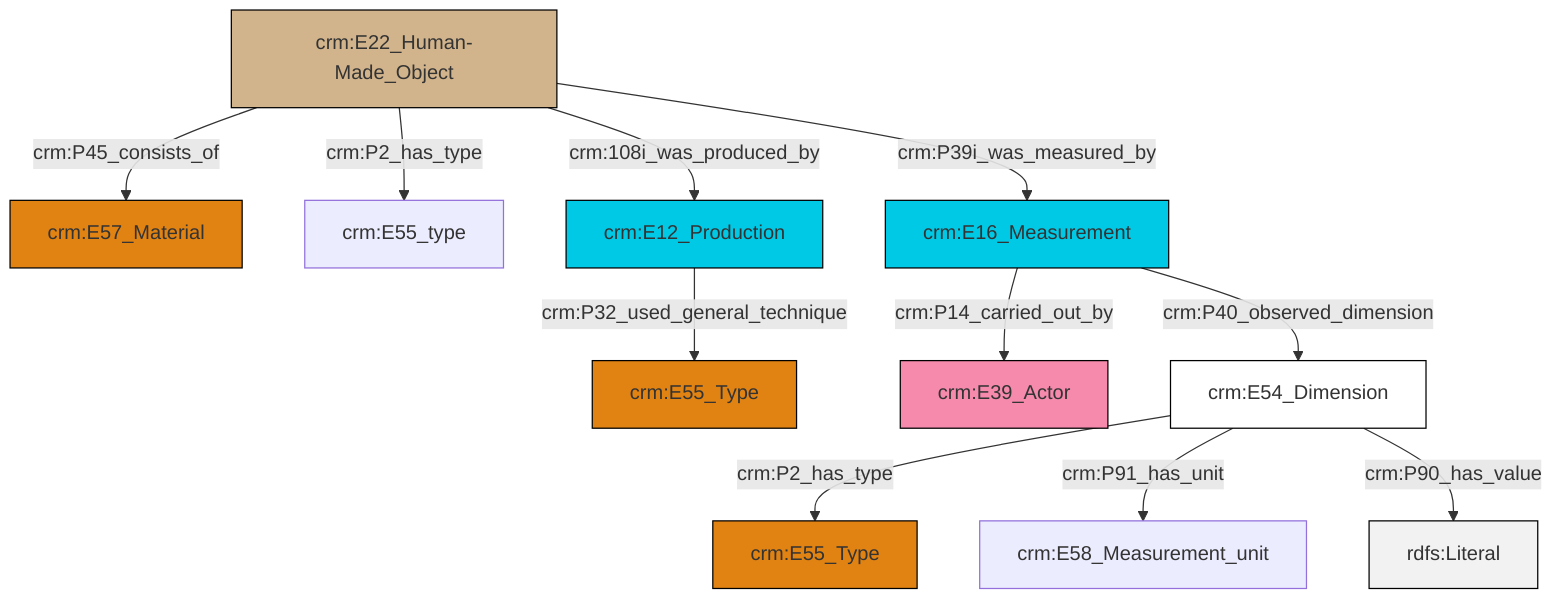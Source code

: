 graph TD
classDef Literal fill:#f2f2f2,stroke:#000000;
classDef CRM_Entity fill:#FFFFFF,stroke:#000000;
classDef Temporal_Entity fill:#00C9E6, stroke:#000000;
classDef Type fill:#E18312, stroke:#000000;
classDef Time-Span fill:#2C9C91, stroke:#000000;
classDef Appellation fill:#FFEB7F, stroke:#000000;
classDef Place fill:#008836, stroke:#000000;
classDef Persistent_Item fill:#B266B2, stroke:#000000;
classDef Conceptual_Object fill:#FFD700, stroke:#000000;
classDef Physical_Thing fill:#D2B48C, stroke:#000000;
classDef Actor fill:#f58aad, stroke:#000000;
classDef PC_Classes fill:#4ce600, stroke:#000000;
classDef Multi fill:#cccccc,stroke:#000000;

0["crm:E22_Human-Made_Object"]:::Physical_Thing -->|crm:P45_consists_of| 2["crm:E57_Material"]:::Type
9["crm:E16_Measurement"]:::Temporal_Entity -->|crm:P14_carried_out_by| 10["crm:E39_Actor"]:::Actor
0["crm:E22_Human-Made_Object"]:::Physical_Thing -->|crm:P2_has_type| 7["crm:E55_type"]:::Default
11["crm:E54_Dimension"]:::CRM_Entity -->|crm:P2_has_type| 17["crm:E55_Type"]:::Type
11["crm:E54_Dimension"]:::CRM_Entity -->|crm:P91_has_unit| 5["crm:E58_Measurement_unit"]:::Default
15["crm:E12_Production"]:::Temporal_Entity -->|crm:P32_used_general_technique| 3["crm:E55_Type"]:::Type
0["crm:E22_Human-Made_Object"]:::Physical_Thing -->|crm:108i_was_produced_by| 15["crm:E12_Production"]:::Temporal_Entity
0["crm:E22_Human-Made_Object"]:::Physical_Thing -->|crm:P39i_was_measured_by| 9["crm:E16_Measurement"]:::Temporal_Entity
11["crm:E54_Dimension"]:::CRM_Entity -->|crm:P90_has_value| 19[rdfs:Literal]:::Literal
9["crm:E16_Measurement"]:::Temporal_Entity -->|crm:P40_observed_dimension| 11["crm:E54_Dimension"]:::CRM_Entity
